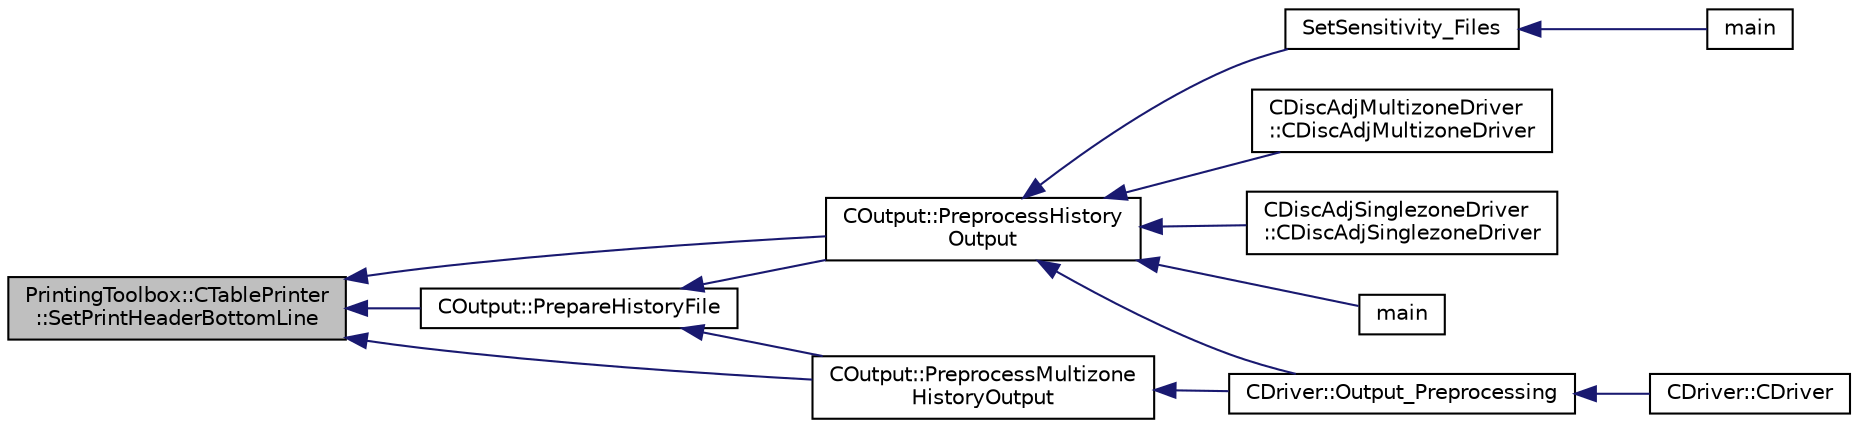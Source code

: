 digraph "PrintingToolbox::CTablePrinter::SetPrintHeaderBottomLine"
{
  edge [fontname="Helvetica",fontsize="10",labelfontname="Helvetica",labelfontsize="10"];
  node [fontname="Helvetica",fontsize="10",shape=record];
  rankdir="LR";
  Node306 [label="PrintingToolbox::CTablePrinter\l::SetPrintHeaderBottomLine",height=0.2,width=0.4,color="black", fillcolor="grey75", style="filled", fontcolor="black"];
  Node306 -> Node307 [dir="back",color="midnightblue",fontsize="10",style="solid",fontname="Helvetica"];
  Node307 [label="COutput::PreprocessHistory\lOutput",height=0.2,width=0.4,color="black", fillcolor="white", style="filled",URL="$class_c_output.html#afbd232d7c9236d1415382a195f6cff4e",tooltip="Preprocess the history output by setting the history fields and opening the history file..."];
  Node307 -> Node308 [dir="back",color="midnightblue",fontsize="10",style="solid",fontname="Helvetica"];
  Node308 [label="CDiscAdjMultizoneDriver\l::CDiscAdjMultizoneDriver",height=0.2,width=0.4,color="black", fillcolor="white", style="filled",URL="$class_c_disc_adj_multizone_driver.html#a4cfdd2d2d3b7cc7a40052d13d918da2f",tooltip="Constructor of the class. "];
  Node307 -> Node309 [dir="back",color="midnightblue",fontsize="10",style="solid",fontname="Helvetica"];
  Node309 [label="CDiscAdjSinglezoneDriver\l::CDiscAdjSinglezoneDriver",height=0.2,width=0.4,color="black", fillcolor="white", style="filled",URL="$class_c_disc_adj_singlezone_driver.html#a0194e68e223aeda2e78f09cc413079ac",tooltip="Constructor of the class. "];
  Node307 -> Node310 [dir="back",color="midnightblue",fontsize="10",style="solid",fontname="Helvetica"];
  Node310 [label="CDriver::Output_Preprocessing",height=0.2,width=0.4,color="black", fillcolor="white", style="filled",URL="$class_c_driver.html#a7ca93236effb813c3af9e00688659976",tooltip="Preprocess the output container. "];
  Node310 -> Node311 [dir="back",color="midnightblue",fontsize="10",style="solid",fontname="Helvetica"];
  Node311 [label="CDriver::CDriver",height=0.2,width=0.4,color="black", fillcolor="white", style="filled",URL="$class_c_driver.html#a3fca4a013a6efa9bbb38fe78a86b5f3d",tooltip="Constructor of the class. "];
  Node307 -> Node312 [dir="back",color="midnightblue",fontsize="10",style="solid",fontname="Helvetica"];
  Node312 [label="main",height=0.2,width=0.4,color="black", fillcolor="white", style="filled",URL="$_s_u2___d_e_f_8cpp.html#a0ddf1224851353fc92bfbff6f499fa97"];
  Node307 -> Node313 [dir="back",color="midnightblue",fontsize="10",style="solid",fontname="Helvetica"];
  Node313 [label="SetSensitivity_Files",height=0.2,width=0.4,color="black", fillcolor="white", style="filled",URL="$_s_u2___d_o_t_8cpp.html#a63d4fd49ad25f4916709545fb847948c",tooltip="Write the sensitivity (including mesh sensitivity) computed with the discrete adjoint method on the s..."];
  Node313 -> Node314 [dir="back",color="midnightblue",fontsize="10",style="solid",fontname="Helvetica"];
  Node314 [label="main",height=0.2,width=0.4,color="black", fillcolor="white", style="filled",URL="$_s_u2___d_o_t_8cpp.html#a0ddf1224851353fc92bfbff6f499fa97"];
  Node306 -> Node315 [dir="back",color="midnightblue",fontsize="10",style="solid",fontname="Helvetica"];
  Node315 [label="COutput::PreprocessMultizone\lHistoryOutput",height=0.2,width=0.4,color="black", fillcolor="white", style="filled",URL="$class_c_output.html#a638e3fa3f488f610107742dda71c1b53",tooltip="Preprocess the history output by setting the history fields and opening the history file..."];
  Node315 -> Node310 [dir="back",color="midnightblue",fontsize="10",style="solid",fontname="Helvetica"];
  Node306 -> Node316 [dir="back",color="midnightblue",fontsize="10",style="solid",fontname="Helvetica"];
  Node316 [label="COutput::PrepareHistoryFile",height=0.2,width=0.4,color="black", fillcolor="white", style="filled",URL="$class_c_output.html#a3407b42ec9ed68db746446e34d17dc3e",tooltip="Open the history file and write the header. "];
  Node316 -> Node307 [dir="back",color="midnightblue",fontsize="10",style="solid",fontname="Helvetica"];
  Node316 -> Node315 [dir="back",color="midnightblue",fontsize="10",style="solid",fontname="Helvetica"];
}
